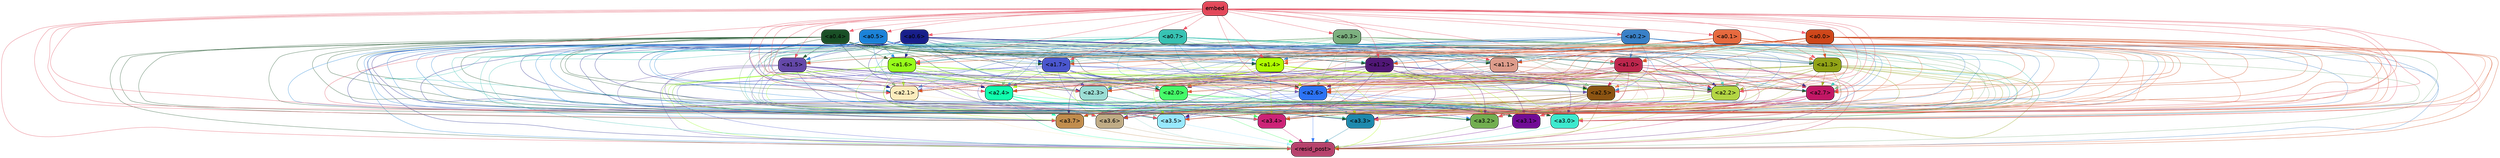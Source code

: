 strict digraph "" {
	graph [bgcolor=transparent,
		layout=dot,
		overlap=false,
		splines=true
	];
	"<a3.7>"	[color=black,
		fillcolor="#c18d4d",
		fontname=Helvetica,
		shape=box,
		style="filled, rounded"];
	"<resid_post>"	[color=black,
		fillcolor="#b7436d",
		fontname=Helvetica,
		shape=box,
		style="filled, rounded"];
	"<a3.7>" -> "<resid_post>"	[color="#c18d4d",
		penwidth=0.6];
	"<a3.6>"	[color=black,
		fillcolor="#bfab85",
		fontname=Helvetica,
		shape=box,
		style="filled, rounded"];
	"<a3.6>" -> "<resid_post>"	[color="#bfab85",
		penwidth=0.6];
	"<a3.5>"	[color=black,
		fillcolor="#97e8fd",
		fontname=Helvetica,
		shape=box,
		style="filled, rounded"];
	"<a3.5>" -> "<resid_post>"	[color="#97e8fd",
		penwidth=0.6];
	"<a3.4>"	[color=black,
		fillcolor="#cd2377",
		fontname=Helvetica,
		shape=box,
		style="filled, rounded"];
	"<a3.4>" -> "<resid_post>"	[color="#cd2377",
		penwidth=0.6];
	"<a3.3>"	[color=black,
		fillcolor="#1d89ad",
		fontname=Helvetica,
		shape=box,
		style="filled, rounded"];
	"<a3.3>" -> "<resid_post>"	[color="#1d89ad",
		penwidth=0.6];
	"<a3.2>"	[color=black,
		fillcolor="#72ae50",
		fontname=Helvetica,
		shape=box,
		style="filled, rounded"];
	"<a3.2>" -> "<resid_post>"	[color="#72ae50",
		penwidth=0.6];
	"<a3.1>"	[color=black,
		fillcolor="#710b96",
		fontname=Helvetica,
		shape=box,
		style="filled, rounded"];
	"<a3.1>" -> "<resid_post>"	[color="#710b96",
		penwidth=0.6];
	"<a3.0>"	[color=black,
		fillcolor="#3de9ce",
		fontname=Helvetica,
		shape=box,
		style="filled, rounded"];
	"<a3.0>" -> "<resid_post>"	[color="#3de9ce",
		penwidth=0.6];
	"<a2.7>"	[color=black,
		fillcolor="#c21765",
		fontname=Helvetica,
		shape=box,
		style="filled, rounded"];
	"<a2.7>" -> "<a3.7>"	[color="#c21765",
		penwidth=0.6];
	"<a2.7>" -> "<resid_post>"	[color="#c21765",
		penwidth=0.6];
	"<a2.7>" -> "<a3.6>"	[color="#c21765",
		penwidth=0.6];
	"<a2.7>" -> "<a3.5>"	[color="#c21765",
		penwidth=0.6];
	"<a2.7>" -> "<a3.4>"	[color="#c21765",
		penwidth=0.6];
	"<a2.7>" -> "<a3.3>"	[color="#c21765",
		penwidth=0.6];
	"<a2.7>" -> "<a3.2>"	[color="#c21765",
		penwidth=0.6];
	"<a2.7>" -> "<a3.1>"	[color="#c21765",
		penwidth=0.6];
	"<a2.7>" -> "<a3.0>"	[color="#c21765",
		penwidth=0.6];
	"<a2.6>"	[color=black,
		fillcolor="#2c73f4",
		fontname=Helvetica,
		shape=box,
		style="filled, rounded"];
	"<a2.6>" -> "<a3.7>"	[color="#2c73f4",
		penwidth=0.6];
	"<a2.6>" -> "<resid_post>"	[color="#2c73f4",
		penwidth=0.6];
	"<a2.6>" -> "<a3.6>"	[color="#2c73f4",
		penwidth=0.6];
	"<a2.6>" -> "<a3.5>"	[color="#2c73f4",
		penwidth=0.6];
	"<a2.6>" -> "<a3.4>"	[color="#2c73f4",
		penwidth=0.6];
	"<a2.6>" -> "<a3.3>"	[color="#2c73f4",
		penwidth=0.6];
	"<a2.6>" -> "<a3.2>"	[color="#2c73f4",
		penwidth=0.6];
	"<a2.6>" -> "<a3.1>"	[color="#2c73f4",
		penwidth=0.6];
	"<a2.6>" -> "<a3.0>"	[color="#2c73f4",
		penwidth=0.6];
	"<a2.5>"	[color=black,
		fillcolor="#8c5412",
		fontname=Helvetica,
		shape=box,
		style="filled, rounded"];
	"<a2.5>" -> "<a3.7>"	[color="#8c5412",
		penwidth=0.6];
	"<a2.5>" -> "<resid_post>"	[color="#8c5412",
		penwidth=0.6];
	"<a2.5>" -> "<a3.6>"	[color="#8c5412",
		penwidth=0.6];
	"<a2.5>" -> "<a3.5>"	[color="#8c5412",
		penwidth=0.6];
	"<a2.5>" -> "<a3.4>"	[color="#8c5412",
		penwidth=0.6];
	"<a2.5>" -> "<a3.3>"	[color="#8c5412",
		penwidth=0.6];
	"<a2.5>" -> "<a3.2>"	[color="#8c5412",
		penwidth=0.6];
	"<a2.5>" -> "<a3.1>"	[color="#8c5412",
		penwidth=0.6];
	"<a2.5>" -> "<a3.0>"	[color="#8c5412",
		penwidth=0.6];
	"<a2.4>"	[color=black,
		fillcolor="#10ffad",
		fontname=Helvetica,
		shape=box,
		style="filled, rounded"];
	"<a2.4>" -> "<a3.7>"	[color="#10ffad",
		penwidth=0.6];
	"<a2.4>" -> "<resid_post>"	[color="#10ffad",
		penwidth=0.6];
	"<a2.4>" -> "<a3.6>"	[color="#10ffad",
		penwidth=0.6];
	"<a2.4>" -> "<a3.5>"	[color="#10ffad",
		penwidth=0.6];
	"<a2.4>" -> "<a3.4>"	[color="#10ffad",
		penwidth=0.6];
	"<a2.4>" -> "<a3.3>"	[color="#10ffad",
		penwidth=0.6];
	"<a2.4>" -> "<a3.2>"	[color="#10ffad",
		penwidth=0.6];
	"<a2.4>" -> "<a3.1>"	[color="#10ffad",
		penwidth=0.6];
	"<a2.4>" -> "<a3.0>"	[color="#10ffad",
		penwidth=0.6];
	"<a2.3>"	[color=black,
		fillcolor="#9bddd4",
		fontname=Helvetica,
		shape=box,
		style="filled, rounded"];
	"<a2.3>" -> "<a3.7>"	[color="#9bddd4",
		penwidth=0.6];
	"<a2.3>" -> "<resid_post>"	[color="#9bddd4",
		penwidth=0.6];
	"<a2.3>" -> "<a3.6>"	[color="#9bddd4",
		penwidth=0.6];
	"<a2.3>" -> "<a3.5>"	[color="#9bddd4",
		penwidth=0.6];
	"<a2.3>" -> "<a3.4>"	[color="#9bddd4",
		penwidth=0.6];
	"<a2.3>" -> "<a3.3>"	[color="#9bddd4",
		penwidth=0.6];
	"<a2.3>" -> "<a3.2>"	[color="#9bddd4",
		penwidth=0.6];
	"<a2.3>" -> "<a3.1>"	[color="#9bddd4",
		penwidth=0.6];
	"<a2.3>" -> "<a3.0>"	[color="#9bddd4",
		penwidth=0.6];
	"<a2.2>"	[color=black,
		fillcolor="#b3d543",
		fontname=Helvetica,
		shape=box,
		style="filled, rounded"];
	"<a2.2>" -> "<a3.7>"	[color="#b3d543",
		penwidth=0.6];
	"<a2.2>" -> "<resid_post>"	[color="#b3d543",
		penwidth=0.6];
	"<a2.2>" -> "<a3.6>"	[color="#b3d543",
		penwidth=0.6];
	"<a2.2>" -> "<a3.5>"	[color="#b3d543",
		penwidth=0.6];
	"<a2.2>" -> "<a3.4>"	[color="#b3d543",
		penwidth=0.6];
	"<a2.2>" -> "<a3.3>"	[color="#b3d543",
		penwidth=0.6];
	"<a2.2>" -> "<a3.2>"	[color="#b3d543",
		penwidth=0.6];
	"<a2.2>" -> "<a3.1>"	[color="#b3d543",
		penwidth=0.6];
	"<a2.2>" -> "<a3.0>"	[color="#b3d543",
		penwidth=0.6];
	"<a2.1>"	[color=black,
		fillcolor="#fcecbc",
		fontname=Helvetica,
		shape=box,
		style="filled, rounded"];
	"<a2.1>" -> "<a3.7>"	[color="#fcecbc",
		penwidth=0.6];
	"<a2.1>" -> "<resid_post>"	[color="#fcecbc",
		penwidth=0.6];
	"<a2.1>" -> "<a3.6>"	[color="#fcecbc",
		penwidth=0.6];
	"<a2.1>" -> "<a3.5>"	[color="#fcecbc",
		penwidth=0.6];
	"<a2.1>" -> "<a3.4>"	[color="#fcecbc",
		penwidth=0.6];
	"<a2.1>" -> "<a3.3>"	[color="#fcecbc",
		penwidth=0.6];
	"<a2.1>" -> "<a3.2>"	[color="#fcecbc",
		penwidth=0.6];
	"<a2.1>" -> "<a3.1>"	[color="#fcecbc",
		penwidth=0.6];
	"<a2.1>" -> "<a3.0>"	[color="#fcecbc",
		penwidth=0.6];
	"<a2.0>"	[color=black,
		fillcolor="#45fb68",
		fontname=Helvetica,
		shape=box,
		style="filled, rounded"];
	"<a2.0>" -> "<a3.7>"	[color="#45fb68",
		penwidth=0.6];
	"<a2.0>" -> "<resid_post>"	[color="#45fb68",
		penwidth=0.6];
	"<a2.0>" -> "<a3.6>"	[color="#45fb68",
		penwidth=0.6];
	"<a2.0>" -> "<a3.5>"	[color="#45fb68",
		penwidth=0.6];
	"<a2.0>" -> "<a3.4>"	[color="#45fb68",
		penwidth=0.6];
	"<a2.0>" -> "<a3.3>"	[color="#45fb68",
		penwidth=0.6];
	"<a2.0>" -> "<a3.2>"	[color="#45fb68",
		penwidth=0.6];
	"<a2.0>" -> "<a3.1>"	[color="#45fb68",
		penwidth=0.6];
	"<a2.0>" -> "<a3.0>"	[color="#45fb68",
		penwidth=0.6];
	"<a1.7>"	[color=black,
		fillcolor="#4a56ce",
		fontname=Helvetica,
		shape=box,
		style="filled, rounded"];
	"<a1.7>" -> "<a3.7>"	[color="#4a56ce",
		penwidth=0.6];
	"<a1.7>" -> "<resid_post>"	[color="#4a56ce",
		penwidth=0.6];
	"<a1.7>" -> "<a3.6>"	[color="#4a56ce",
		penwidth=0.6];
	"<a1.7>" -> "<a3.5>"	[color="#4a56ce",
		penwidth=0.6];
	"<a1.7>" -> "<a3.4>"	[color="#4a56ce",
		penwidth=0.6];
	"<a1.7>" -> "<a3.3>"	[color="#4a56ce",
		penwidth=0.6];
	"<a1.7>" -> "<a3.2>"	[color="#4a56ce",
		penwidth=0.6];
	"<a1.7>" -> "<a3.1>"	[color="#4a56ce",
		penwidth=0.6];
	"<a1.7>" -> "<a3.0>"	[color="#4a56ce",
		penwidth=0.6];
	"<a1.7>" -> "<a2.7>"	[color="#4a56ce",
		penwidth=0.6];
	"<a1.7>" -> "<a2.6>"	[color="#4a56ce",
		penwidth=0.6];
	"<a1.7>" -> "<a2.5>"	[color="#4a56ce",
		penwidth=0.6];
	"<a1.7>" -> "<a2.4>"	[color="#4a56ce",
		penwidth=0.6];
	"<a1.7>" -> "<a2.3>"	[color="#4a56ce",
		penwidth=0.6];
	"<a1.7>" -> "<a2.2>"	[color="#4a56ce",
		penwidth=0.6];
	"<a1.7>" -> "<a2.1>"	[color="#4a56ce",
		penwidth=0.6];
	"<a1.7>" -> "<a2.0>"	[color="#4a56ce",
		penwidth=0.6];
	"<a1.6>"	[color=black,
		fillcolor="#97fd1a",
		fontname=Helvetica,
		shape=box,
		style="filled, rounded"];
	"<a1.6>" -> "<a3.7>"	[color="#97fd1a",
		penwidth=0.6];
	"<a1.6>" -> "<resid_post>"	[color="#97fd1a",
		penwidth=0.6];
	"<a1.6>" -> "<a3.6>"	[color="#97fd1a",
		penwidth=0.6];
	"<a1.6>" -> "<a3.5>"	[color="#97fd1a",
		penwidth=0.6];
	"<a1.6>" -> "<a3.4>"	[color="#97fd1a",
		penwidth=0.6];
	"<a1.6>" -> "<a3.3>"	[color="#97fd1a",
		penwidth=0.6];
	"<a1.6>" -> "<a3.2>"	[color="#97fd1a",
		penwidth=0.6];
	"<a1.6>" -> "<a3.1>"	[color="#97fd1a",
		penwidth=0.6];
	"<a1.6>" -> "<a3.0>"	[color="#97fd1a",
		penwidth=0.6];
	"<a1.6>" -> "<a2.7>"	[color="#97fd1a",
		penwidth=0.6];
	"<a1.6>" -> "<a2.6>"	[color="#97fd1a",
		penwidth=0.6];
	"<a1.6>" -> "<a2.5>"	[color="#97fd1a",
		penwidth=0.6];
	"<a1.6>" -> "<a2.4>"	[color="#97fd1a",
		penwidth=0.6];
	"<a1.6>" -> "<a2.3>"	[color="#97fd1a",
		penwidth=0.6];
	"<a1.6>" -> "<a2.2>"	[color="#97fd1a",
		penwidth=0.6];
	"<a1.6>" -> "<a2.1>"	[color="#97fd1a",
		penwidth=0.6];
	"<a1.6>" -> "<a2.0>"	[color="#97fd1a",
		penwidth=0.6];
	"<a1.5>"	[color=black,
		fillcolor="#6448a9",
		fontname=Helvetica,
		shape=box,
		style="filled, rounded"];
	"<a1.5>" -> "<a3.7>"	[color="#6448a9",
		penwidth=0.6];
	"<a1.5>" -> "<resid_post>"	[color="#6448a9",
		penwidth=0.6];
	"<a1.5>" -> "<a3.6>"	[color="#6448a9",
		penwidth=0.6];
	"<a1.5>" -> "<a3.5>"	[color="#6448a9",
		penwidth=0.6];
	"<a1.5>" -> "<a3.4>"	[color="#6448a9",
		penwidth=0.6];
	"<a1.5>" -> "<a3.3>"	[color="#6448a9",
		penwidth=0.6];
	"<a1.5>" -> "<a3.2>"	[color="#6448a9",
		penwidth=0.6];
	"<a1.5>" -> "<a3.1>"	[color="#6448a9",
		penwidth=0.6];
	"<a1.5>" -> "<a3.0>"	[color="#6448a9",
		penwidth=0.6];
	"<a1.5>" -> "<a2.7>"	[color="#6448a9",
		penwidth=0.6];
	"<a1.5>" -> "<a2.6>"	[color="#6448a9",
		penwidth=0.6];
	"<a1.5>" -> "<a2.5>"	[color="#6448a9",
		penwidth=0.6];
	"<a1.5>" -> "<a2.4>"	[color="#6448a9",
		penwidth=0.6];
	"<a1.5>" -> "<a2.3>"	[color="#6448a9",
		penwidth=0.6];
	"<a1.5>" -> "<a2.2>"	[color="#6448a9",
		penwidth=0.6];
	"<a1.5>" -> "<a2.1>"	[color="#6448a9",
		penwidth=0.6];
	"<a1.5>" -> "<a2.0>"	[color="#6448a9",
		penwidth=0.6];
	"<a1.4>"	[color=black,
		fillcolor="#affd00",
		fontname=Helvetica,
		shape=box,
		style="filled, rounded"];
	"<a1.4>" -> "<a3.7>"	[color="#affd00",
		penwidth=0.6];
	"<a1.4>" -> "<resid_post>"	[color="#affd00",
		penwidth=0.6];
	"<a1.4>" -> "<a3.6>"	[color="#affd00",
		penwidth=0.6];
	"<a1.4>" -> "<a3.5>"	[color="#affd00",
		penwidth=0.6];
	"<a1.4>" -> "<a3.4>"	[color="#affd00",
		penwidth=0.6];
	"<a1.4>" -> "<a3.3>"	[color="#affd00",
		penwidth=0.6];
	"<a1.4>" -> "<a3.2>"	[color="#affd00",
		penwidth=0.6];
	"<a1.4>" -> "<a3.1>"	[color="#affd00",
		penwidth=0.6];
	"<a1.4>" -> "<a3.0>"	[color="#affd00",
		penwidth=0.6];
	"<a1.4>" -> "<a2.7>"	[color="#affd00",
		penwidth=0.6];
	"<a1.4>" -> "<a2.6>"	[color="#affd00",
		penwidth=0.6];
	"<a1.4>" -> "<a2.5>"	[color="#affd00",
		penwidth=0.6];
	"<a1.4>" -> "<a2.4>"	[color="#affd00",
		penwidth=0.6];
	"<a1.4>" -> "<a2.3>"	[color="#affd00",
		penwidth=0.6];
	"<a1.4>" -> "<a2.2>"	[color="#affd00",
		penwidth=0.6];
	"<a1.4>" -> "<a2.1>"	[color="#affd00",
		penwidth=0.6];
	"<a1.4>" -> "<a2.0>"	[color="#affd00",
		penwidth=0.6];
	"<a1.3>"	[color=black,
		fillcolor="#91a316",
		fontname=Helvetica,
		shape=box,
		style="filled, rounded"];
	"<a1.3>" -> "<a3.7>"	[color="#91a316",
		penwidth=0.6];
	"<a1.3>" -> "<resid_post>"	[color="#91a316",
		penwidth=0.6];
	"<a1.3>" -> "<a3.6>"	[color="#91a316",
		penwidth=0.6];
	"<a1.3>" -> "<a3.5>"	[color="#91a316",
		penwidth=0.6];
	"<a1.3>" -> "<a3.4>"	[color="#91a316",
		penwidth=0.6];
	"<a1.3>" -> "<a3.3>"	[color="#91a316",
		penwidth=0.6];
	"<a1.3>" -> "<a3.2>"	[color="#91a316",
		penwidth=0.6];
	"<a1.3>" -> "<a3.1>"	[color="#91a316",
		penwidth=0.6];
	"<a1.3>" -> "<a3.0>"	[color="#91a316",
		penwidth=0.6];
	"<a1.3>" -> "<a2.7>"	[color="#91a316",
		penwidth=0.6];
	"<a1.3>" -> "<a2.6>"	[color="#91a316",
		penwidth=0.6];
	"<a1.3>" -> "<a2.5>"	[color="#91a316",
		penwidth=0.6];
	"<a1.3>" -> "<a2.4>"	[color="#91a316",
		penwidth=0.6];
	"<a1.3>" -> "<a2.3>"	[color="#91a316",
		penwidth=0.6];
	"<a1.3>" -> "<a2.2>"	[color="#91a316",
		penwidth=0.6];
	"<a1.3>" -> "<a2.1>"	[color="#91a316",
		penwidth=0.6];
	"<a1.3>" -> "<a2.0>"	[color="#91a316",
		penwidth=0.6];
	"<a1.2>"	[color=black,
		fillcolor="#511777",
		fontname=Helvetica,
		shape=box,
		style="filled, rounded"];
	"<a1.2>" -> "<a3.7>"	[color="#511777",
		penwidth=0.6];
	"<a1.2>" -> "<resid_post>"	[color="#511777",
		penwidth=0.6];
	"<a1.2>" -> "<a3.6>"	[color="#511777",
		penwidth=0.6];
	"<a1.2>" -> "<a3.5>"	[color="#511777",
		penwidth=0.6];
	"<a1.2>" -> "<a3.4>"	[color="#511777",
		penwidth=0.6];
	"<a1.2>" -> "<a3.3>"	[color="#511777",
		penwidth=0.6];
	"<a1.2>" -> "<a3.2>"	[color="#511777",
		penwidth=0.6];
	"<a1.2>" -> "<a3.1>"	[color="#511777",
		penwidth=0.6];
	"<a1.2>" -> "<a3.0>"	[color="#511777",
		penwidth=0.6];
	"<a1.2>" -> "<a2.7>"	[color="#511777",
		penwidth=0.6];
	"<a1.2>" -> "<a2.6>"	[color="#511777",
		penwidth=0.6];
	"<a1.2>" -> "<a2.5>"	[color="#511777",
		penwidth=0.6];
	"<a1.2>" -> "<a2.4>"	[color="#511777",
		penwidth=0.6];
	"<a1.2>" -> "<a2.3>"	[color="#511777",
		penwidth=0.6];
	"<a1.2>" -> "<a2.2>"	[color="#511777",
		penwidth=0.6];
	"<a1.2>" -> "<a2.1>"	[color="#511777",
		penwidth=0.6];
	"<a1.2>" -> "<a2.0>"	[color="#511777",
		penwidth=0.6];
	"<a1.1>"	[color=black,
		fillcolor="#dd9c8b",
		fontname=Helvetica,
		shape=box,
		style="filled, rounded"];
	"<a1.1>" -> "<a3.7>"	[color="#dd9c8b",
		penwidth=0.6];
	"<a1.1>" -> "<resid_post>"	[color="#dd9c8b",
		penwidth=0.6];
	"<a1.1>" -> "<a3.6>"	[color="#dd9c8b",
		penwidth=0.6];
	"<a1.1>" -> "<a3.5>"	[color="#dd9c8b",
		penwidth=0.6];
	"<a1.1>" -> "<a3.4>"	[color="#dd9c8b",
		penwidth=0.6];
	"<a1.1>" -> "<a3.3>"	[color="#dd9c8b",
		penwidth=0.6];
	"<a1.1>" -> "<a3.2>"	[color="#dd9c8b",
		penwidth=0.6];
	"<a1.1>" -> "<a3.1>"	[color="#dd9c8b",
		penwidth=0.6];
	"<a1.1>" -> "<a3.0>"	[color="#dd9c8b",
		penwidth=0.6];
	"<a1.1>" -> "<a2.7>"	[color="#dd9c8b",
		penwidth=0.6];
	"<a1.1>" -> "<a2.6>"	[color="#dd9c8b",
		penwidth=0.6];
	"<a1.1>" -> "<a2.5>"	[color="#dd9c8b",
		penwidth=0.6];
	"<a1.1>" -> "<a2.4>"	[color="#dd9c8b",
		penwidth=0.6];
	"<a1.1>" -> "<a2.3>"	[color="#dd9c8b",
		penwidth=0.6];
	"<a1.1>" -> "<a2.2>"	[color="#dd9c8b",
		penwidth=0.6];
	"<a1.1>" -> "<a2.1>"	[color="#dd9c8b",
		penwidth=0.6];
	"<a1.1>" -> "<a2.0>"	[color="#dd9c8b",
		penwidth=0.6];
	"<a1.0>"	[color=black,
		fillcolor="#bd264d",
		fontname=Helvetica,
		shape=box,
		style="filled, rounded"];
	"<a1.0>" -> "<a3.7>"	[color="#bd264d",
		penwidth=0.6];
	"<a1.0>" -> "<resid_post>"	[color="#bd264d",
		penwidth=0.6];
	"<a1.0>" -> "<a3.6>"	[color="#bd264d",
		penwidth=0.6];
	"<a1.0>" -> "<a3.5>"	[color="#bd264d",
		penwidth=0.6];
	"<a1.0>" -> "<a3.4>"	[color="#bd264d",
		penwidth=0.6];
	"<a1.0>" -> "<a3.3>"	[color="#bd264d",
		penwidth=0.6];
	"<a1.0>" -> "<a3.2>"	[color="#bd264d",
		penwidth=0.6];
	"<a1.0>" -> "<a3.1>"	[color="#bd264d",
		penwidth=0.6];
	"<a1.0>" -> "<a3.0>"	[color="#bd264d",
		penwidth=0.6];
	"<a1.0>" -> "<a2.7>"	[color="#bd264d",
		penwidth=0.6];
	"<a1.0>" -> "<a2.6>"	[color="#bd264d",
		penwidth=0.6];
	"<a1.0>" -> "<a2.5>"	[color="#bd264d",
		penwidth=0.6];
	"<a1.0>" -> "<a2.4>"	[color="#bd264d",
		penwidth=0.6];
	"<a1.0>" -> "<a2.3>"	[color="#bd264d",
		penwidth=0.6];
	"<a1.0>" -> "<a2.2>"	[color="#bd264d",
		penwidth=0.6];
	"<a1.0>" -> "<a2.1>"	[color="#bd264d",
		penwidth=0.6];
	"<a1.0>" -> "<a2.0>"	[color="#bd264d",
		penwidth=0.6];
	"<a0.7>"	[color=black,
		fillcolor="#37c2b3",
		fontname=Helvetica,
		shape=box,
		style="filled, rounded"];
	"<a0.7>" -> "<a3.7>"	[color="#37c2b3",
		penwidth=0.6];
	"<a0.7>" -> "<resid_post>"	[color="#37c2b3",
		penwidth=0.6];
	"<a0.7>" -> "<a3.6>"	[color="#37c2b3",
		penwidth=0.6];
	"<a0.7>" -> "<a3.5>"	[color="#37c2b3",
		penwidth=0.6];
	"<a0.7>" -> "<a3.4>"	[color="#37c2b3",
		penwidth=0.6];
	"<a0.7>" -> "<a3.3>"	[color="#37c2b3",
		penwidth=0.6];
	"<a0.7>" -> "<a3.2>"	[color="#37c2b3",
		penwidth=0.6];
	"<a0.7>" -> "<a3.1>"	[color="#37c2b3",
		penwidth=0.6];
	"<a0.7>" -> "<a3.0>"	[color="#37c2b3",
		penwidth=0.6];
	"<a0.7>" -> "<a2.7>"	[color="#37c2b3",
		penwidth=0.6];
	"<a0.7>" -> "<a2.6>"	[color="#37c2b3",
		penwidth=0.6];
	"<a0.7>" -> "<a2.5>"	[color="#37c2b3",
		penwidth=0.6];
	"<a0.7>" -> "<a2.4>"	[color="#37c2b3",
		penwidth=0.6];
	"<a0.7>" -> "<a2.3>"	[color="#37c2b3",
		penwidth=0.6];
	"<a0.7>" -> "<a2.2>"	[color="#37c2b3",
		penwidth=0.6];
	"<a0.7>" -> "<a2.1>"	[color="#37c2b3",
		penwidth=0.6];
	"<a0.7>" -> "<a2.0>"	[color="#37c2b3",
		penwidth=0.6];
	"<a0.7>" -> "<a1.7>"	[color="#37c2b3",
		penwidth=0.6];
	"<a0.7>" -> "<a1.6>"	[color="#37c2b3",
		penwidth=0.6];
	"<a0.7>" -> "<a1.5>"	[color="#37c2b3",
		penwidth=0.6];
	"<a0.7>" -> "<a1.4>"	[color="#37c2b3",
		penwidth=0.6];
	"<a0.7>" -> "<a1.3>"	[color="#37c2b3",
		penwidth=0.6];
	"<a0.7>" -> "<a1.2>"	[color="#37c2b3",
		penwidth=0.6];
	"<a0.7>" -> "<a1.1>"	[color="#37c2b3",
		penwidth=0.6];
	"<a0.7>" -> "<a1.0>"	[color="#37c2b3",
		penwidth=0.6];
	"<a0.6>"	[color=black,
		fillcolor="#181e8a",
		fontname=Helvetica,
		shape=box,
		style="filled, rounded"];
	"<a0.6>" -> "<a3.7>"	[color="#181e8a",
		penwidth=0.6];
	"<a0.6>" -> "<resid_post>"	[color="#181e8a",
		penwidth=0.6];
	"<a0.6>" -> "<a3.6>"	[color="#181e8a",
		penwidth=0.6];
	"<a0.6>" -> "<a3.5>"	[color="#181e8a",
		penwidth=0.6];
	"<a0.6>" -> "<a3.4>"	[color="#181e8a",
		penwidth=0.6];
	"<a0.6>" -> "<a3.3>"	[color="#181e8a",
		penwidth=0.6];
	"<a0.6>" -> "<a3.2>"	[color="#181e8a",
		penwidth=0.6];
	"<a0.6>" -> "<a3.1>"	[color="#181e8a",
		penwidth=0.6];
	"<a0.6>" -> "<a3.0>"	[color="#181e8a",
		penwidth=0.6];
	"<a0.6>" -> "<a2.7>"	[color="#181e8a",
		penwidth=0.6];
	"<a0.6>" -> "<a2.6>"	[color="#181e8a",
		penwidth=0.6];
	"<a0.6>" -> "<a2.5>"	[color="#181e8a",
		penwidth=0.6];
	"<a0.6>" -> "<a2.4>"	[color="#181e8a",
		penwidth=0.6];
	"<a0.6>" -> "<a2.3>"	[color="#181e8a",
		penwidth=0.6];
	"<a0.6>" -> "<a2.2>"	[color="#181e8a",
		penwidth=0.6];
	"<a0.6>" -> "<a2.1>"	[color="#181e8a",
		penwidth=0.6];
	"<a0.6>" -> "<a2.0>"	[color="#181e8a",
		penwidth=0.6];
	"<a0.6>" -> "<a1.7>"	[color="#181e8a",
		penwidth=0.6];
	"<a0.6>" -> "<a1.6>"	[color="#181e8a",
		penwidth=0.6];
	"<a0.6>" -> "<a1.5>"	[color="#181e8a",
		penwidth=0.6];
	"<a0.6>" -> "<a1.4>"	[color="#181e8a",
		penwidth=0.6];
	"<a0.6>" -> "<a1.3>"	[color="#181e8a",
		penwidth=0.6];
	"<a0.6>" -> "<a1.2>"	[color="#181e8a",
		penwidth=0.6];
	"<a0.6>" -> "<a1.1>"	[color="#181e8a",
		penwidth=0.6];
	"<a0.6>" -> "<a1.0>"	[color="#181e8a",
		penwidth=0.6];
	"<a0.5>"	[color=black,
		fillcolor="#1b82d8",
		fontname=Helvetica,
		shape=box,
		style="filled, rounded"];
	"<a0.5>" -> "<a3.7>"	[color="#1b82d8",
		penwidth=0.6];
	"<a0.5>" -> "<resid_post>"	[color="#1b82d8",
		penwidth=0.6];
	"<a0.5>" -> "<a3.6>"	[color="#1b82d8",
		penwidth=0.6];
	"<a0.5>" -> "<a3.5>"	[color="#1b82d8",
		penwidth=0.6];
	"<a0.5>" -> "<a3.4>"	[color="#1b82d8",
		penwidth=0.6];
	"<a0.5>" -> "<a3.3>"	[color="#1b82d8",
		penwidth=0.6];
	"<a0.5>" -> "<a3.2>"	[color="#1b82d8",
		penwidth=0.6];
	"<a0.5>" -> "<a3.1>"	[color="#1b82d8",
		penwidth=0.6];
	"<a0.5>" -> "<a3.0>"	[color="#1b82d8",
		penwidth=0.6];
	"<a0.5>" -> "<a2.7>"	[color="#1b82d8",
		penwidth=0.6];
	"<a0.5>" -> "<a2.6>"	[color="#1b82d8",
		penwidth=0.6];
	"<a0.5>" -> "<a2.5>"	[color="#1b82d8",
		penwidth=0.6];
	"<a0.5>" -> "<a2.4>"	[color="#1b82d8",
		penwidth=0.6];
	"<a0.5>" -> "<a2.3>"	[color="#1b82d8",
		penwidth=0.6];
	"<a0.5>" -> "<a2.2>"	[color="#1b82d8",
		penwidth=0.6];
	"<a0.5>" -> "<a2.1>"	[color="#1b82d8",
		penwidth=0.6];
	"<a0.5>" -> "<a2.0>"	[color="#1b82d8",
		penwidth=0.6];
	"<a0.5>" -> "<a1.7>"	[color="#1b82d8",
		penwidth=0.6];
	"<a0.5>" -> "<a1.6>"	[color="#1b82d8",
		penwidth=0.6];
	"<a0.5>" -> "<a1.5>"	[color="#1b82d8",
		penwidth=0.6];
	"<a0.5>" -> "<a1.4>"	[color="#1b82d8",
		penwidth=0.6];
	"<a0.5>" -> "<a1.3>"	[color="#1b82d8",
		penwidth=0.6];
	"<a0.5>" -> "<a1.2>"	[color="#1b82d8",
		penwidth=0.6];
	"<a0.5>" -> "<a1.1>"	[color="#1b82d8",
		penwidth=0.6];
	"<a0.5>" -> "<a1.0>"	[color="#1b82d8",
		penwidth=0.6];
	"<a0.4>"	[color=black,
		fillcolor="#194f26",
		fontname=Helvetica,
		shape=box,
		style="filled, rounded"];
	"<a0.4>" -> "<a3.7>"	[color="#194f26",
		penwidth=0.6];
	"<a0.4>" -> "<resid_post>"	[color="#194f26",
		penwidth=0.6];
	"<a0.4>" -> "<a3.6>"	[color="#194f26",
		penwidth=0.6];
	"<a0.4>" -> "<a3.5>"	[color="#194f26",
		penwidth=0.6];
	"<a0.4>" -> "<a3.4>"	[color="#194f26",
		penwidth=0.6];
	"<a0.4>" -> "<a3.3>"	[color="#194f26",
		penwidth=0.6];
	"<a0.4>" -> "<a3.2>"	[color="#194f26",
		penwidth=0.6];
	"<a0.4>" -> "<a3.1>"	[color="#194f26",
		penwidth=0.6];
	"<a0.4>" -> "<a3.0>"	[color="#194f26",
		penwidth=0.6];
	"<a0.4>" -> "<a2.7>"	[color="#194f26",
		penwidth=0.6];
	"<a0.4>" -> "<a2.6>"	[color="#194f26",
		penwidth=0.6];
	"<a0.4>" -> "<a2.5>"	[color="#194f26",
		penwidth=0.6];
	"<a0.4>" -> "<a2.4>"	[color="#194f26",
		penwidth=0.6];
	"<a0.4>" -> "<a2.3>"	[color="#194f26",
		penwidth=0.6];
	"<a0.4>" -> "<a2.2>"	[color="#194f26",
		penwidth=0.6];
	"<a0.4>" -> "<a2.1>"	[color="#194f26",
		penwidth=0.6];
	"<a0.4>" -> "<a2.0>"	[color="#194f26",
		penwidth=0.6];
	"<a0.4>" -> "<a1.7>"	[color="#194f26",
		penwidth=0.6];
	"<a0.4>" -> "<a1.6>"	[color="#194f26",
		penwidth=0.6];
	"<a0.4>" -> "<a1.5>"	[color="#194f26",
		penwidth=0.6];
	"<a0.4>" -> "<a1.4>"	[color="#194f26",
		penwidth=0.6];
	"<a0.4>" -> "<a1.3>"	[color="#194f26",
		penwidth=0.6];
	"<a0.4>" -> "<a1.2>"	[color="#194f26",
		penwidth=0.6];
	"<a0.4>" -> "<a1.1>"	[color="#194f26",
		penwidth=0.6];
	"<a0.4>" -> "<a1.0>"	[color="#194f26",
		penwidth=0.6];
	"<a0.3>"	[color=black,
		fillcolor="#7cb07f",
		fontname=Helvetica,
		shape=box,
		style="filled, rounded"];
	"<a0.3>" -> "<a3.7>"	[color="#7cb07f",
		penwidth=0.6];
	"<a0.3>" -> "<resid_post>"	[color="#7cb07f",
		penwidth=0.6];
	"<a0.3>" -> "<a3.6>"	[color="#7cb07f",
		penwidth=0.6];
	"<a0.3>" -> "<a3.5>"	[color="#7cb07f",
		penwidth=0.6];
	"<a0.3>" -> "<a3.4>"	[color="#7cb07f",
		penwidth=0.6];
	"<a0.3>" -> "<a3.3>"	[color="#7cb07f",
		penwidth=0.6];
	"<a0.3>" -> "<a3.2>"	[color="#7cb07f",
		penwidth=0.6];
	"<a0.3>" -> "<a3.1>"	[color="#7cb07f",
		penwidth=0.6];
	"<a0.3>" -> "<a3.0>"	[color="#7cb07f",
		penwidth=0.6];
	"<a0.3>" -> "<a2.7>"	[color="#7cb07f",
		penwidth=0.6];
	"<a0.3>" -> "<a2.6>"	[color="#7cb07f",
		penwidth=0.6];
	"<a0.3>" -> "<a2.5>"	[color="#7cb07f",
		penwidth=0.6];
	"<a0.3>" -> "<a2.4>"	[color="#7cb07f",
		penwidth=0.6];
	"<a0.3>" -> "<a2.3>"	[color="#7cb07f",
		penwidth=0.6];
	"<a0.3>" -> "<a2.2>"	[color="#7cb07f",
		penwidth=0.6];
	"<a0.3>" -> "<a2.1>"	[color="#7cb07f",
		penwidth=0.6];
	"<a0.3>" -> "<a2.0>"	[color="#7cb07f",
		penwidth=0.6];
	"<a0.3>" -> "<a1.7>"	[color="#7cb07f",
		penwidth=0.6];
	"<a0.3>" -> "<a1.6>"	[color="#7cb07f",
		penwidth=0.6];
	"<a0.3>" -> "<a1.5>"	[color="#7cb07f",
		penwidth=0.6];
	"<a0.3>" -> "<a1.4>"	[color="#7cb07f",
		penwidth=0.6];
	"<a0.3>" -> "<a1.3>"	[color="#7cb07f",
		penwidth=0.6];
	"<a0.3>" -> "<a1.2>"	[color="#7cb07f",
		penwidth=0.6];
	"<a0.3>" -> "<a1.1>"	[color="#7cb07f",
		penwidth=0.6];
	"<a0.3>" -> "<a1.0>"	[color="#7cb07f",
		penwidth=0.6];
	"<a0.2>"	[color=black,
		fillcolor="#3980c7",
		fontname=Helvetica,
		shape=box,
		style="filled, rounded"];
	"<a0.2>" -> "<a3.7>"	[color="#3980c7",
		penwidth=0.6];
	"<a0.2>" -> "<resid_post>"	[color="#3980c7",
		penwidth=0.6];
	"<a0.2>" -> "<a3.6>"	[color="#3980c7",
		penwidth=0.6];
	"<a0.2>" -> "<a3.5>"	[color="#3980c7",
		penwidth=0.6];
	"<a0.2>" -> "<a3.4>"	[color="#3980c7",
		penwidth=0.6];
	"<a0.2>" -> "<a3.3>"	[color="#3980c7",
		penwidth=0.6];
	"<a0.2>" -> "<a3.2>"	[color="#3980c7",
		penwidth=0.6];
	"<a0.2>" -> "<a3.1>"	[color="#3980c7",
		penwidth=0.6];
	"<a0.2>" -> "<a3.0>"	[color="#3980c7",
		penwidth=0.6];
	"<a0.2>" -> "<a2.7>"	[color="#3980c7",
		penwidth=0.6];
	"<a0.2>" -> "<a2.6>"	[color="#3980c7",
		penwidth=0.6];
	"<a0.2>" -> "<a2.5>"	[color="#3980c7",
		penwidth=0.6];
	"<a0.2>" -> "<a2.4>"	[color="#3980c7",
		penwidth=0.6];
	"<a0.2>" -> "<a2.3>"	[color="#3980c7",
		penwidth=0.6];
	"<a0.2>" -> "<a2.2>"	[color="#3980c7",
		penwidth=0.6];
	"<a0.2>" -> "<a2.1>"	[color="#3980c7",
		penwidth=0.6];
	"<a0.2>" -> "<a2.0>"	[color="#3980c7",
		penwidth=0.6];
	"<a0.2>" -> "<a1.7>"	[color="#3980c7",
		penwidth=0.6];
	"<a0.2>" -> "<a1.6>"	[color="#3980c7",
		penwidth=0.6];
	"<a0.2>" -> "<a1.5>"	[color="#3980c7",
		penwidth=0.6];
	"<a0.2>" -> "<a1.4>"	[color="#3980c7",
		penwidth=0.6];
	"<a0.2>" -> "<a1.3>"	[color="#3980c7",
		penwidth=0.6];
	"<a0.2>" -> "<a1.2>"	[color="#3980c7",
		penwidth=0.6];
	"<a0.2>" -> "<a1.1>"	[color="#3980c7",
		penwidth=0.6];
	"<a0.2>" -> "<a1.0>"	[color="#3980c7",
		penwidth=0.6];
	"<a0.1>"	[color=black,
		fillcolor="#e6693e",
		fontname=Helvetica,
		shape=box,
		style="filled, rounded"];
	"<a0.1>" -> "<a3.7>"	[color="#e6693e",
		penwidth=0.6];
	"<a0.1>" -> "<resid_post>"	[color="#e6693e",
		penwidth=0.6];
	"<a0.1>" -> "<a3.6>"	[color="#e6693e",
		penwidth=0.6];
	"<a0.1>" -> "<a3.5>"	[color="#e6693e",
		penwidth=0.6];
	"<a0.1>" -> "<a3.4>"	[color="#e6693e",
		penwidth=0.6];
	"<a0.1>" -> "<a3.3>"	[color="#e6693e",
		penwidth=0.6];
	"<a0.1>" -> "<a3.2>"	[color="#e6693e",
		penwidth=0.6];
	"<a0.1>" -> "<a3.1>"	[color="#e6693e",
		penwidth=0.6];
	"<a0.1>" -> "<a3.0>"	[color="#e6693e",
		penwidth=0.6];
	"<a0.1>" -> "<a2.7>"	[color="#e6693e",
		penwidth=0.6];
	"<a0.1>" -> "<a2.6>"	[color="#e6693e",
		penwidth=0.6];
	"<a0.1>" -> "<a2.5>"	[color="#e6693e",
		penwidth=0.6];
	"<a0.1>" -> "<a2.4>"	[color="#e6693e",
		penwidth=0.6];
	"<a0.1>" -> "<a2.3>"	[color="#e6693e",
		penwidth=0.6];
	"<a0.1>" -> "<a2.2>"	[color="#e6693e",
		penwidth=0.6];
	"<a0.1>" -> "<a2.1>"	[color="#e6693e",
		penwidth=0.6];
	"<a0.1>" -> "<a2.0>"	[color="#e6693e",
		penwidth=0.6];
	"<a0.1>" -> "<a1.7>"	[color="#e6693e",
		penwidth=0.6];
	"<a0.1>" -> "<a1.6>"	[color="#e6693e",
		penwidth=0.6];
	"<a0.1>" -> "<a1.5>"	[color="#e6693e",
		penwidth=0.6];
	"<a0.1>" -> "<a1.4>"	[color="#e6693e",
		penwidth=0.6];
	"<a0.1>" -> "<a1.3>"	[color="#e6693e",
		penwidth=0.6];
	"<a0.1>" -> "<a1.2>"	[color="#e6693e",
		penwidth=0.6];
	"<a0.1>" -> "<a1.1>"	[color="#e6693e",
		penwidth=0.6];
	"<a0.1>" -> "<a1.0>"	[color="#e6693e",
		penwidth=0.6];
	"<a0.0>"	[color=black,
		fillcolor="#cf471a",
		fontname=Helvetica,
		shape=box,
		style="filled, rounded"];
	"<a0.0>" -> "<a3.7>"	[color="#cf471a",
		penwidth=0.6];
	"<a0.0>" -> "<resid_post>"	[color="#cf471a",
		penwidth=0.6];
	"<a0.0>" -> "<a3.6>"	[color="#cf471a",
		penwidth=0.6];
	"<a0.0>" -> "<a3.5>"	[color="#cf471a",
		penwidth=0.6];
	"<a0.0>" -> "<a3.4>"	[color="#cf471a",
		penwidth=0.6];
	"<a0.0>" -> "<a3.3>"	[color="#cf471a",
		penwidth=0.6];
	"<a0.0>" -> "<a3.2>"	[color="#cf471a",
		penwidth=0.6];
	"<a0.0>" -> "<a3.1>"	[color="#cf471a",
		penwidth=0.6];
	"<a0.0>" -> "<a3.0>"	[color="#cf471a",
		penwidth=0.6];
	"<a0.0>" -> "<a2.7>"	[color="#cf471a",
		penwidth=0.6];
	"<a0.0>" -> "<a2.6>"	[color="#cf471a",
		penwidth=0.6];
	"<a0.0>" -> "<a2.5>"	[color="#cf471a",
		penwidth=0.6];
	"<a0.0>" -> "<a2.4>"	[color="#cf471a",
		penwidth=0.6];
	"<a0.0>" -> "<a2.3>"	[color="#cf471a",
		penwidth=0.6];
	"<a0.0>" -> "<a2.2>"	[color="#cf471a",
		penwidth=0.6];
	"<a0.0>" -> "<a2.1>"	[color="#cf471a",
		penwidth=0.6];
	"<a0.0>" -> "<a2.0>"	[color="#cf471a",
		penwidth=0.6];
	"<a0.0>" -> "<a1.7>"	[color="#cf471a",
		penwidth=0.6];
	"<a0.0>" -> "<a1.6>"	[color="#cf471a",
		penwidth=0.6];
	"<a0.0>" -> "<a1.5>"	[color="#cf471a",
		penwidth=0.6];
	"<a0.0>" -> "<a1.4>"	[color="#cf471a",
		penwidth=0.6];
	"<a0.0>" -> "<a1.3>"	[color="#cf471a",
		penwidth=0.6];
	"<a0.0>" -> "<a1.2>"	[color="#cf471a",
		penwidth=0.6];
	"<a0.0>" -> "<a1.1>"	[color="#cf471a",
		penwidth=0.6];
	"<a0.0>" -> "<a1.0>"	[color="#cf471a",
		penwidth=0.6];
	embed	[color=black,
		fillcolor="#e3485a",
		fontname=Helvetica,
		shape=box,
		style="filled, rounded"];
	embed -> "<a3.7>"	[color="#e3485a",
		penwidth=0.6];
	embed -> "<resid_post>"	[color="#e3485a",
		penwidth=0.6];
	embed -> "<a3.6>"	[color="#e3485a",
		penwidth=0.6];
	embed -> "<a3.5>"	[color="#e3485a",
		penwidth=0.6];
	embed -> "<a3.4>"	[color="#e3485a",
		penwidth=0.6];
	embed -> "<a3.3>"	[color="#e3485a",
		penwidth=0.6];
	embed -> "<a3.2>"	[color="#e3485a",
		penwidth=0.6];
	embed -> "<a3.1>"	[color="#e3485a",
		penwidth=0.6];
	embed -> "<a3.0>"	[color="#e3485a",
		penwidth=0.6];
	embed -> "<a2.7>"	[color="#e3485a",
		penwidth=0.6];
	embed -> "<a2.6>"	[color="#e3485a",
		penwidth=0.6];
	embed -> "<a2.5>"	[color="#e3485a",
		penwidth=0.6];
	embed -> "<a2.4>"	[color="#e3485a",
		penwidth=0.6];
	embed -> "<a2.3>"	[color="#e3485a",
		penwidth=0.6];
	embed -> "<a2.2>"	[color="#e3485a",
		penwidth=0.6];
	embed -> "<a2.1>"	[color="#e3485a",
		penwidth=0.6];
	embed -> "<a2.0>"	[color="#e3485a",
		penwidth=0.6];
	embed -> "<a1.7>"	[color="#e3485a",
		penwidth=0.6];
	embed -> "<a1.6>"	[color="#e3485a",
		penwidth=0.6];
	embed -> "<a1.5>"	[color="#e3485a",
		penwidth=0.6];
	embed -> "<a1.4>"	[color="#e3485a",
		penwidth=0.6];
	embed -> "<a1.3>"	[color="#e3485a",
		penwidth=0.6];
	embed -> "<a1.2>"	[color="#e3485a",
		penwidth=0.6];
	embed -> "<a1.1>"	[color="#e3485a",
		penwidth=0.6];
	embed -> "<a1.0>"	[color="#e3485a",
		penwidth=0.6];
	embed -> "<a0.7>"	[color="#e3485a",
		penwidth=0.6];
	embed -> "<a0.6>"	[color="#e3485a",
		penwidth=0.6];
	embed -> "<a0.5>"	[color="#e3485a",
		penwidth=0.6];
	embed -> "<a0.4>"	[color="#e3485a",
		penwidth=0.6];
	embed -> "<a0.3>"	[color="#e3485a",
		penwidth=0.6];
	embed -> "<a0.2>"	[color="#e3485a",
		penwidth=0.6];
	embed -> "<a0.1>"	[color="#e3485a",
		penwidth=0.6];
	embed -> "<a0.0>"	[color="#e3485a",
		penwidth=0.6];
}
